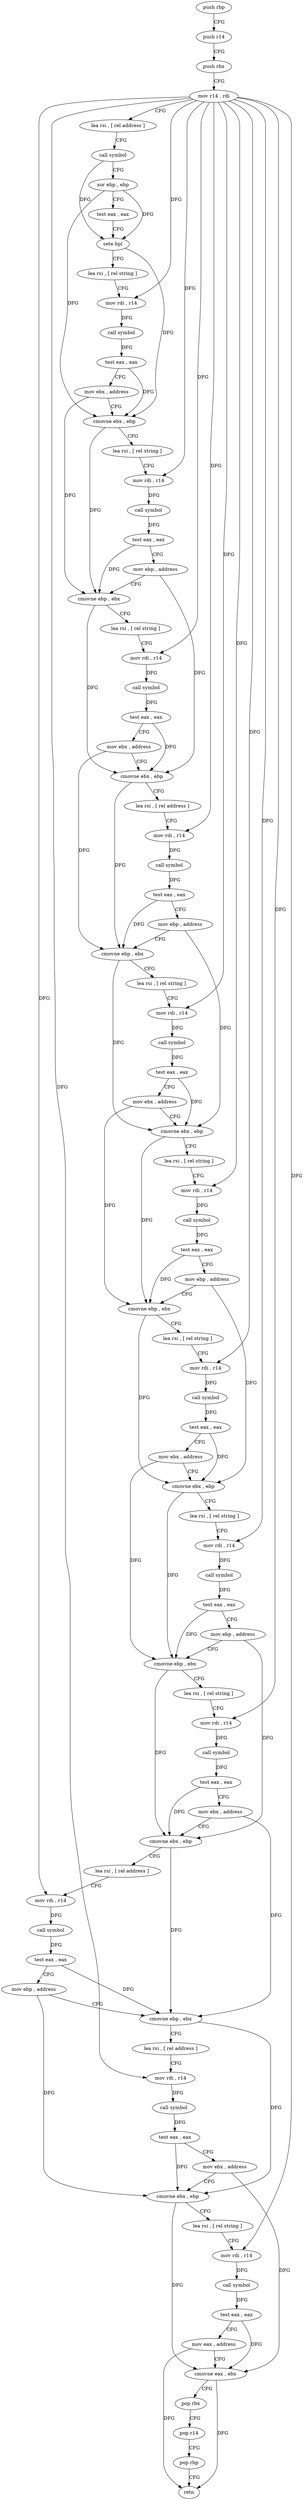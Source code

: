 digraph "func" {
"139936" [label = "push rbp" ]
"139937" [label = "push r14" ]
"139939" [label = "push rbx" ]
"139940" [label = "mov r14 , rdi" ]
"139943" [label = "lea rsi , [ rel address ]" ]
"139950" [label = "call symbol" ]
"139955" [label = "xor ebp , ebp" ]
"139957" [label = "test eax , eax" ]
"139959" [label = "sete bpl" ]
"139963" [label = "lea rsi , [ rel string ]" ]
"139970" [label = "mov rdi , r14" ]
"139973" [label = "call symbol" ]
"139978" [label = "test eax , eax" ]
"139980" [label = "mov ebx , address" ]
"139985" [label = "cmovne ebx , ebp" ]
"139988" [label = "lea rsi , [ rel string ]" ]
"139995" [label = "mov rdi , r14" ]
"139998" [label = "call symbol" ]
"140003" [label = "test eax , eax" ]
"140005" [label = "mov ebp , address" ]
"140010" [label = "cmovne ebp , ebx" ]
"140013" [label = "lea rsi , [ rel string ]" ]
"140020" [label = "mov rdi , r14" ]
"140023" [label = "call symbol" ]
"140028" [label = "test eax , eax" ]
"140030" [label = "mov ebx , address" ]
"140035" [label = "cmovne ebx , ebp" ]
"140038" [label = "lea rsi , [ rel address ]" ]
"140045" [label = "mov rdi , r14" ]
"140048" [label = "call symbol" ]
"140053" [label = "test eax , eax" ]
"140055" [label = "mov ebp , address" ]
"140060" [label = "cmovne ebp , ebx" ]
"140063" [label = "lea rsi , [ rel string ]" ]
"140070" [label = "mov rdi , r14" ]
"140073" [label = "call symbol" ]
"140078" [label = "test eax , eax" ]
"140080" [label = "mov ebx , address" ]
"140085" [label = "cmovne ebx , ebp" ]
"140088" [label = "lea rsi , [ rel string ]" ]
"140095" [label = "mov rdi , r14" ]
"140098" [label = "call symbol" ]
"140103" [label = "test eax , eax" ]
"140105" [label = "mov ebp , address" ]
"140110" [label = "cmovne ebp , ebx" ]
"140113" [label = "lea rsi , [ rel string ]" ]
"140120" [label = "mov rdi , r14" ]
"140123" [label = "call symbol" ]
"140128" [label = "test eax , eax" ]
"140130" [label = "mov ebx , address" ]
"140135" [label = "cmovne ebx , ebp" ]
"140138" [label = "lea rsi , [ rel string ]" ]
"140145" [label = "mov rdi , r14" ]
"140148" [label = "call symbol" ]
"140153" [label = "test eax , eax" ]
"140155" [label = "mov ebp , address" ]
"140160" [label = "cmovne ebp , ebx" ]
"140163" [label = "lea rsi , [ rel string ]" ]
"140170" [label = "mov rdi , r14" ]
"140173" [label = "call symbol" ]
"140178" [label = "test eax , eax" ]
"140180" [label = "mov ebx , address" ]
"140185" [label = "cmovne ebx , ebp" ]
"140188" [label = "lea rsi , [ rel address ]" ]
"140195" [label = "mov rdi , r14" ]
"140198" [label = "call symbol" ]
"140203" [label = "test eax , eax" ]
"140205" [label = "mov ebp , address" ]
"140210" [label = "cmovne ebp , ebx" ]
"140213" [label = "lea rsi , [ rel address ]" ]
"140220" [label = "mov rdi , r14" ]
"140223" [label = "call symbol" ]
"140228" [label = "test eax , eax" ]
"140230" [label = "mov ebx , address" ]
"140235" [label = "cmovne ebx , ebp" ]
"140238" [label = "lea rsi , [ rel string ]" ]
"140245" [label = "mov rdi , r14" ]
"140248" [label = "call symbol" ]
"140253" [label = "test eax , eax" ]
"140255" [label = "mov eax , address" ]
"140260" [label = "cmovne eax , ebx" ]
"140263" [label = "pop rbx" ]
"140264" [label = "pop r14" ]
"140266" [label = "pop rbp" ]
"140267" [label = "retn" ]
"139936" -> "139937" [ label = "CFG" ]
"139937" -> "139939" [ label = "CFG" ]
"139939" -> "139940" [ label = "CFG" ]
"139940" -> "139943" [ label = "CFG" ]
"139940" -> "139970" [ label = "DFG" ]
"139940" -> "139995" [ label = "DFG" ]
"139940" -> "140020" [ label = "DFG" ]
"139940" -> "140045" [ label = "DFG" ]
"139940" -> "140070" [ label = "DFG" ]
"139940" -> "140095" [ label = "DFG" ]
"139940" -> "140120" [ label = "DFG" ]
"139940" -> "140145" [ label = "DFG" ]
"139940" -> "140170" [ label = "DFG" ]
"139940" -> "140195" [ label = "DFG" ]
"139940" -> "140220" [ label = "DFG" ]
"139940" -> "140245" [ label = "DFG" ]
"139943" -> "139950" [ label = "CFG" ]
"139950" -> "139955" [ label = "CFG" ]
"139950" -> "139959" [ label = "DFG" ]
"139955" -> "139957" [ label = "CFG" ]
"139955" -> "139959" [ label = "DFG" ]
"139955" -> "139985" [ label = "DFG" ]
"139957" -> "139959" [ label = "CFG" ]
"139959" -> "139963" [ label = "CFG" ]
"139959" -> "139985" [ label = "DFG" ]
"139963" -> "139970" [ label = "CFG" ]
"139970" -> "139973" [ label = "DFG" ]
"139973" -> "139978" [ label = "DFG" ]
"139978" -> "139980" [ label = "CFG" ]
"139978" -> "139985" [ label = "DFG" ]
"139980" -> "139985" [ label = "CFG" ]
"139980" -> "140010" [ label = "DFG" ]
"139985" -> "139988" [ label = "CFG" ]
"139985" -> "140010" [ label = "DFG" ]
"139988" -> "139995" [ label = "CFG" ]
"139995" -> "139998" [ label = "DFG" ]
"139998" -> "140003" [ label = "DFG" ]
"140003" -> "140005" [ label = "CFG" ]
"140003" -> "140010" [ label = "DFG" ]
"140005" -> "140010" [ label = "CFG" ]
"140005" -> "140035" [ label = "DFG" ]
"140010" -> "140013" [ label = "CFG" ]
"140010" -> "140035" [ label = "DFG" ]
"140013" -> "140020" [ label = "CFG" ]
"140020" -> "140023" [ label = "DFG" ]
"140023" -> "140028" [ label = "DFG" ]
"140028" -> "140030" [ label = "CFG" ]
"140028" -> "140035" [ label = "DFG" ]
"140030" -> "140035" [ label = "CFG" ]
"140030" -> "140060" [ label = "DFG" ]
"140035" -> "140038" [ label = "CFG" ]
"140035" -> "140060" [ label = "DFG" ]
"140038" -> "140045" [ label = "CFG" ]
"140045" -> "140048" [ label = "DFG" ]
"140048" -> "140053" [ label = "DFG" ]
"140053" -> "140055" [ label = "CFG" ]
"140053" -> "140060" [ label = "DFG" ]
"140055" -> "140060" [ label = "CFG" ]
"140055" -> "140085" [ label = "DFG" ]
"140060" -> "140063" [ label = "CFG" ]
"140060" -> "140085" [ label = "DFG" ]
"140063" -> "140070" [ label = "CFG" ]
"140070" -> "140073" [ label = "DFG" ]
"140073" -> "140078" [ label = "DFG" ]
"140078" -> "140080" [ label = "CFG" ]
"140078" -> "140085" [ label = "DFG" ]
"140080" -> "140085" [ label = "CFG" ]
"140080" -> "140110" [ label = "DFG" ]
"140085" -> "140088" [ label = "CFG" ]
"140085" -> "140110" [ label = "DFG" ]
"140088" -> "140095" [ label = "CFG" ]
"140095" -> "140098" [ label = "DFG" ]
"140098" -> "140103" [ label = "DFG" ]
"140103" -> "140105" [ label = "CFG" ]
"140103" -> "140110" [ label = "DFG" ]
"140105" -> "140110" [ label = "CFG" ]
"140105" -> "140135" [ label = "DFG" ]
"140110" -> "140113" [ label = "CFG" ]
"140110" -> "140135" [ label = "DFG" ]
"140113" -> "140120" [ label = "CFG" ]
"140120" -> "140123" [ label = "DFG" ]
"140123" -> "140128" [ label = "DFG" ]
"140128" -> "140130" [ label = "CFG" ]
"140128" -> "140135" [ label = "DFG" ]
"140130" -> "140135" [ label = "CFG" ]
"140130" -> "140160" [ label = "DFG" ]
"140135" -> "140138" [ label = "CFG" ]
"140135" -> "140160" [ label = "DFG" ]
"140138" -> "140145" [ label = "CFG" ]
"140145" -> "140148" [ label = "DFG" ]
"140148" -> "140153" [ label = "DFG" ]
"140153" -> "140155" [ label = "CFG" ]
"140153" -> "140160" [ label = "DFG" ]
"140155" -> "140160" [ label = "CFG" ]
"140155" -> "140185" [ label = "DFG" ]
"140160" -> "140163" [ label = "CFG" ]
"140160" -> "140185" [ label = "DFG" ]
"140163" -> "140170" [ label = "CFG" ]
"140170" -> "140173" [ label = "DFG" ]
"140173" -> "140178" [ label = "DFG" ]
"140178" -> "140180" [ label = "CFG" ]
"140178" -> "140185" [ label = "DFG" ]
"140180" -> "140185" [ label = "CFG" ]
"140180" -> "140210" [ label = "DFG" ]
"140185" -> "140188" [ label = "CFG" ]
"140185" -> "140210" [ label = "DFG" ]
"140188" -> "140195" [ label = "CFG" ]
"140195" -> "140198" [ label = "DFG" ]
"140198" -> "140203" [ label = "DFG" ]
"140203" -> "140205" [ label = "CFG" ]
"140203" -> "140210" [ label = "DFG" ]
"140205" -> "140210" [ label = "CFG" ]
"140205" -> "140235" [ label = "DFG" ]
"140210" -> "140213" [ label = "CFG" ]
"140210" -> "140235" [ label = "DFG" ]
"140213" -> "140220" [ label = "CFG" ]
"140220" -> "140223" [ label = "DFG" ]
"140223" -> "140228" [ label = "DFG" ]
"140228" -> "140230" [ label = "CFG" ]
"140228" -> "140235" [ label = "DFG" ]
"140230" -> "140235" [ label = "CFG" ]
"140230" -> "140260" [ label = "DFG" ]
"140235" -> "140238" [ label = "CFG" ]
"140235" -> "140260" [ label = "DFG" ]
"140238" -> "140245" [ label = "CFG" ]
"140245" -> "140248" [ label = "DFG" ]
"140248" -> "140253" [ label = "DFG" ]
"140253" -> "140255" [ label = "CFG" ]
"140253" -> "140260" [ label = "DFG" ]
"140255" -> "140260" [ label = "CFG" ]
"140255" -> "140267" [ label = "DFG" ]
"140260" -> "140263" [ label = "CFG" ]
"140260" -> "140267" [ label = "DFG" ]
"140263" -> "140264" [ label = "CFG" ]
"140264" -> "140266" [ label = "CFG" ]
"140266" -> "140267" [ label = "CFG" ]
}
